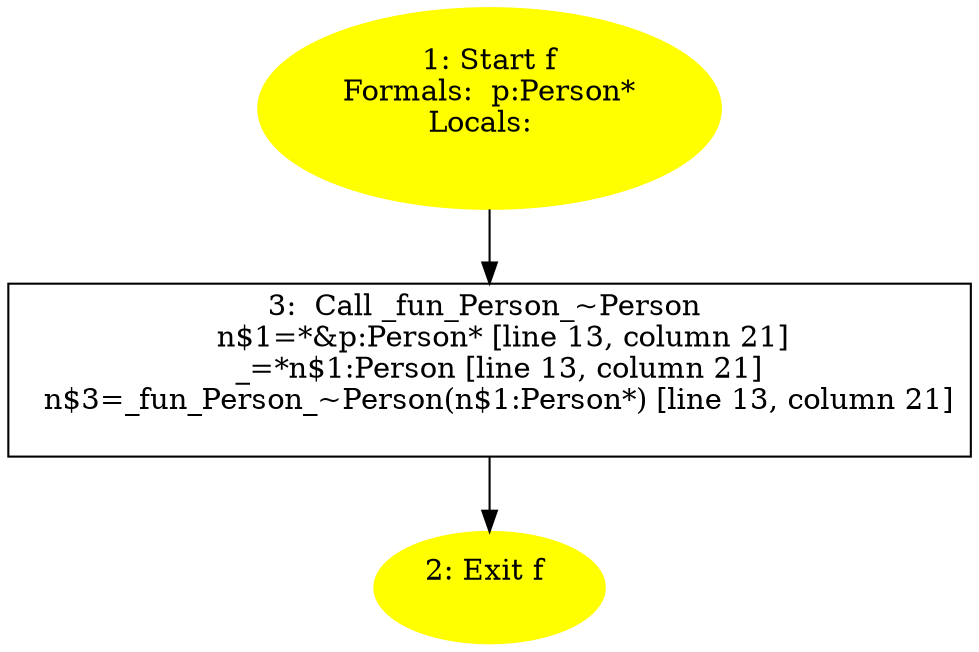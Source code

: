 /* @generated */
digraph cfg {
"f(class Person)#3072121847520995784.d15d531febb371128c8a5206341d5cb9_1" [label="1: Start f\nFormals:  p:Person*\nLocals:  \n  " color=yellow style=filled]
	

	 "f(class Person)#3072121847520995784.d15d531febb371128c8a5206341d5cb9_1" -> "f(class Person)#3072121847520995784.d15d531febb371128c8a5206341d5cb9_3" ;
"f(class Person)#3072121847520995784.d15d531febb371128c8a5206341d5cb9_2" [label="2: Exit f \n  " color=yellow style=filled]
	

"f(class Person)#3072121847520995784.d15d531febb371128c8a5206341d5cb9_3" [label="3:  Call _fun_Person_~Person \n   n$1=*&p:Person* [line 13, column 21]\n  _=*n$1:Person [line 13, column 21]\n  n$3=_fun_Person_~Person(n$1:Person*) [line 13, column 21]\n " shape="box"]
	

	 "f(class Person)#3072121847520995784.d15d531febb371128c8a5206341d5cb9_3" -> "f(class Person)#3072121847520995784.d15d531febb371128c8a5206341d5cb9_2" ;
}
